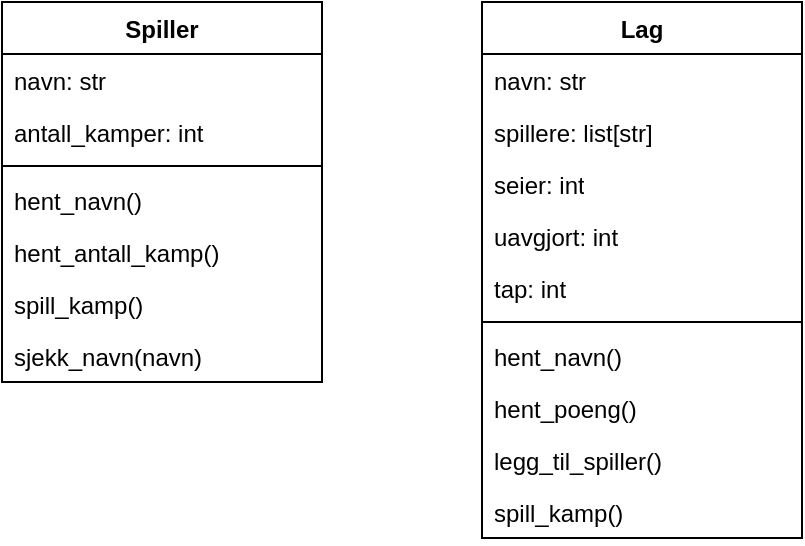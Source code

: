 <mxfile version="22.1.2" type="device">
  <diagram name="Page-1" id="EjRXPbAcG2emrHb44-F5">
    <mxGraphModel dx="794" dy="627" grid="1" gridSize="10" guides="1" tooltips="1" connect="1" arrows="1" fold="1" page="1" pageScale="1" pageWidth="827" pageHeight="1169" math="0" shadow="0">
      <root>
        <mxCell id="0" />
        <mxCell id="1" parent="0" />
        <mxCell id="PuqtsbW0eY4kqvXPSOAd-1" value="Spiller&lt;br&gt;" style="swimlane;fontStyle=1;align=center;verticalAlign=top;childLayout=stackLayout;horizontal=1;startSize=26;horizontalStack=0;resizeParent=1;resizeParentMax=0;resizeLast=0;collapsible=1;marginBottom=0;whiteSpace=wrap;html=1;" vertex="1" parent="1">
          <mxGeometry x="40" y="40" width="160" height="190" as="geometry" />
        </mxCell>
        <mxCell id="PuqtsbW0eY4kqvXPSOAd-2" value="navn: str" style="text;strokeColor=none;fillColor=none;align=left;verticalAlign=top;spacingLeft=4;spacingRight=4;overflow=hidden;rotatable=0;points=[[0,0.5],[1,0.5]];portConstraint=eastwest;whiteSpace=wrap;html=1;" vertex="1" parent="PuqtsbW0eY4kqvXPSOAd-1">
          <mxGeometry y="26" width="160" height="26" as="geometry" />
        </mxCell>
        <mxCell id="PuqtsbW0eY4kqvXPSOAd-8" value="antall_kamper: int" style="text;strokeColor=none;fillColor=none;align=left;verticalAlign=top;spacingLeft=4;spacingRight=4;overflow=hidden;rotatable=0;points=[[0,0.5],[1,0.5]];portConstraint=eastwest;whiteSpace=wrap;html=1;" vertex="1" parent="PuqtsbW0eY4kqvXPSOAd-1">
          <mxGeometry y="52" width="160" height="26" as="geometry" />
        </mxCell>
        <mxCell id="PuqtsbW0eY4kqvXPSOAd-3" value="" style="line;strokeWidth=1;fillColor=none;align=left;verticalAlign=middle;spacingTop=-1;spacingLeft=3;spacingRight=3;rotatable=0;labelPosition=right;points=[];portConstraint=eastwest;strokeColor=inherit;" vertex="1" parent="PuqtsbW0eY4kqvXPSOAd-1">
          <mxGeometry y="78" width="160" height="8" as="geometry" />
        </mxCell>
        <mxCell id="PuqtsbW0eY4kqvXPSOAd-4" value="hent_navn()" style="text;strokeColor=none;fillColor=none;align=left;verticalAlign=top;spacingLeft=4;spacingRight=4;overflow=hidden;rotatable=0;points=[[0,0.5],[1,0.5]];portConstraint=eastwest;whiteSpace=wrap;html=1;" vertex="1" parent="PuqtsbW0eY4kqvXPSOAd-1">
          <mxGeometry y="86" width="160" height="26" as="geometry" />
        </mxCell>
        <mxCell id="PuqtsbW0eY4kqvXPSOAd-6" value="hent_antall_kamp()" style="text;strokeColor=none;fillColor=none;align=left;verticalAlign=top;spacingLeft=4;spacingRight=4;overflow=hidden;rotatable=0;points=[[0,0.5],[1,0.5]];portConstraint=eastwest;whiteSpace=wrap;html=1;" vertex="1" parent="PuqtsbW0eY4kqvXPSOAd-1">
          <mxGeometry y="112" width="160" height="26" as="geometry" />
        </mxCell>
        <mxCell id="PuqtsbW0eY4kqvXPSOAd-5" value="spill_kamp()" style="text;strokeColor=none;fillColor=none;align=left;verticalAlign=top;spacingLeft=4;spacingRight=4;overflow=hidden;rotatable=0;points=[[0,0.5],[1,0.5]];portConstraint=eastwest;whiteSpace=wrap;html=1;" vertex="1" parent="PuqtsbW0eY4kqvXPSOAd-1">
          <mxGeometry y="138" width="160" height="26" as="geometry" />
        </mxCell>
        <mxCell id="PuqtsbW0eY4kqvXPSOAd-7" value="sjekk_navn(navn)" style="text;strokeColor=none;fillColor=none;align=left;verticalAlign=top;spacingLeft=4;spacingRight=4;overflow=hidden;rotatable=0;points=[[0,0.5],[1,0.5]];portConstraint=eastwest;whiteSpace=wrap;html=1;" vertex="1" parent="PuqtsbW0eY4kqvXPSOAd-1">
          <mxGeometry y="164" width="160" height="26" as="geometry" />
        </mxCell>
        <mxCell id="PuqtsbW0eY4kqvXPSOAd-13" value="Lag" style="swimlane;fontStyle=1;align=center;verticalAlign=top;childLayout=stackLayout;horizontal=1;startSize=26;horizontalStack=0;resizeParent=1;resizeParentMax=0;resizeLast=0;collapsible=1;marginBottom=0;whiteSpace=wrap;html=1;" vertex="1" parent="1">
          <mxGeometry x="280" y="40" width="160" height="268" as="geometry" />
        </mxCell>
        <mxCell id="PuqtsbW0eY4kqvXPSOAd-14" value="navn: str" style="text;strokeColor=none;fillColor=none;align=left;verticalAlign=top;spacingLeft=4;spacingRight=4;overflow=hidden;rotatable=0;points=[[0,0.5],[1,0.5]];portConstraint=eastwest;whiteSpace=wrap;html=1;" vertex="1" parent="PuqtsbW0eY4kqvXPSOAd-13">
          <mxGeometry y="26" width="160" height="26" as="geometry" />
        </mxCell>
        <mxCell id="PuqtsbW0eY4kqvXPSOAd-19" value="spillere: list[str]" style="text;strokeColor=none;fillColor=none;align=left;verticalAlign=top;spacingLeft=4;spacingRight=4;overflow=hidden;rotatable=0;points=[[0,0.5],[1,0.5]];portConstraint=eastwest;whiteSpace=wrap;html=1;" vertex="1" parent="PuqtsbW0eY4kqvXPSOAd-13">
          <mxGeometry y="52" width="160" height="26" as="geometry" />
        </mxCell>
        <mxCell id="PuqtsbW0eY4kqvXPSOAd-18" value="seier: int" style="text;strokeColor=none;fillColor=none;align=left;verticalAlign=top;spacingLeft=4;spacingRight=4;overflow=hidden;rotatable=0;points=[[0,0.5],[1,0.5]];portConstraint=eastwest;whiteSpace=wrap;html=1;" vertex="1" parent="PuqtsbW0eY4kqvXPSOAd-13">
          <mxGeometry y="78" width="160" height="26" as="geometry" />
        </mxCell>
        <mxCell id="PuqtsbW0eY4kqvXPSOAd-17" value="uavgjort: int" style="text;strokeColor=none;fillColor=none;align=left;verticalAlign=top;spacingLeft=4;spacingRight=4;overflow=hidden;rotatable=0;points=[[0,0.5],[1,0.5]];portConstraint=eastwest;whiteSpace=wrap;html=1;" vertex="1" parent="PuqtsbW0eY4kqvXPSOAd-13">
          <mxGeometry y="104" width="160" height="26" as="geometry" />
        </mxCell>
        <mxCell id="PuqtsbW0eY4kqvXPSOAd-20" value="tap: int" style="text;strokeColor=none;fillColor=none;align=left;verticalAlign=top;spacingLeft=4;spacingRight=4;overflow=hidden;rotatable=0;points=[[0,0.5],[1,0.5]];portConstraint=eastwest;whiteSpace=wrap;html=1;" vertex="1" parent="PuqtsbW0eY4kqvXPSOAd-13">
          <mxGeometry y="130" width="160" height="26" as="geometry" />
        </mxCell>
        <mxCell id="PuqtsbW0eY4kqvXPSOAd-15" value="" style="line;strokeWidth=1;fillColor=none;align=left;verticalAlign=middle;spacingTop=-1;spacingLeft=3;spacingRight=3;rotatable=0;labelPosition=right;points=[];portConstraint=eastwest;strokeColor=inherit;" vertex="1" parent="PuqtsbW0eY4kqvXPSOAd-13">
          <mxGeometry y="156" width="160" height="8" as="geometry" />
        </mxCell>
        <mxCell id="PuqtsbW0eY4kqvXPSOAd-16" value="hent_navn()" style="text;strokeColor=none;fillColor=none;align=left;verticalAlign=top;spacingLeft=4;spacingRight=4;overflow=hidden;rotatable=0;points=[[0,0.5],[1,0.5]];portConstraint=eastwest;whiteSpace=wrap;html=1;" vertex="1" parent="PuqtsbW0eY4kqvXPSOAd-13">
          <mxGeometry y="164" width="160" height="26" as="geometry" />
        </mxCell>
        <mxCell id="PuqtsbW0eY4kqvXPSOAd-25" value="hent_poeng()" style="text;strokeColor=none;fillColor=none;align=left;verticalAlign=top;spacingLeft=4;spacingRight=4;overflow=hidden;rotatable=0;points=[[0,0.5],[1,0.5]];portConstraint=eastwest;whiteSpace=wrap;html=1;" vertex="1" parent="PuqtsbW0eY4kqvXPSOAd-13">
          <mxGeometry y="190" width="160" height="26" as="geometry" />
        </mxCell>
        <mxCell id="PuqtsbW0eY4kqvXPSOAd-24" value="legg_til_spiller()" style="text;strokeColor=none;fillColor=none;align=left;verticalAlign=top;spacingLeft=4;spacingRight=4;overflow=hidden;rotatable=0;points=[[0,0.5],[1,0.5]];portConstraint=eastwest;whiteSpace=wrap;html=1;" vertex="1" parent="PuqtsbW0eY4kqvXPSOAd-13">
          <mxGeometry y="216" width="160" height="26" as="geometry" />
        </mxCell>
        <mxCell id="PuqtsbW0eY4kqvXPSOAd-23" value="spill_kamp()" style="text;strokeColor=none;fillColor=none;align=left;verticalAlign=top;spacingLeft=4;spacingRight=4;overflow=hidden;rotatable=0;points=[[0,0.5],[1,0.5]];portConstraint=eastwest;whiteSpace=wrap;html=1;" vertex="1" parent="PuqtsbW0eY4kqvXPSOAd-13">
          <mxGeometry y="242" width="160" height="26" as="geometry" />
        </mxCell>
      </root>
    </mxGraphModel>
  </diagram>
</mxfile>
